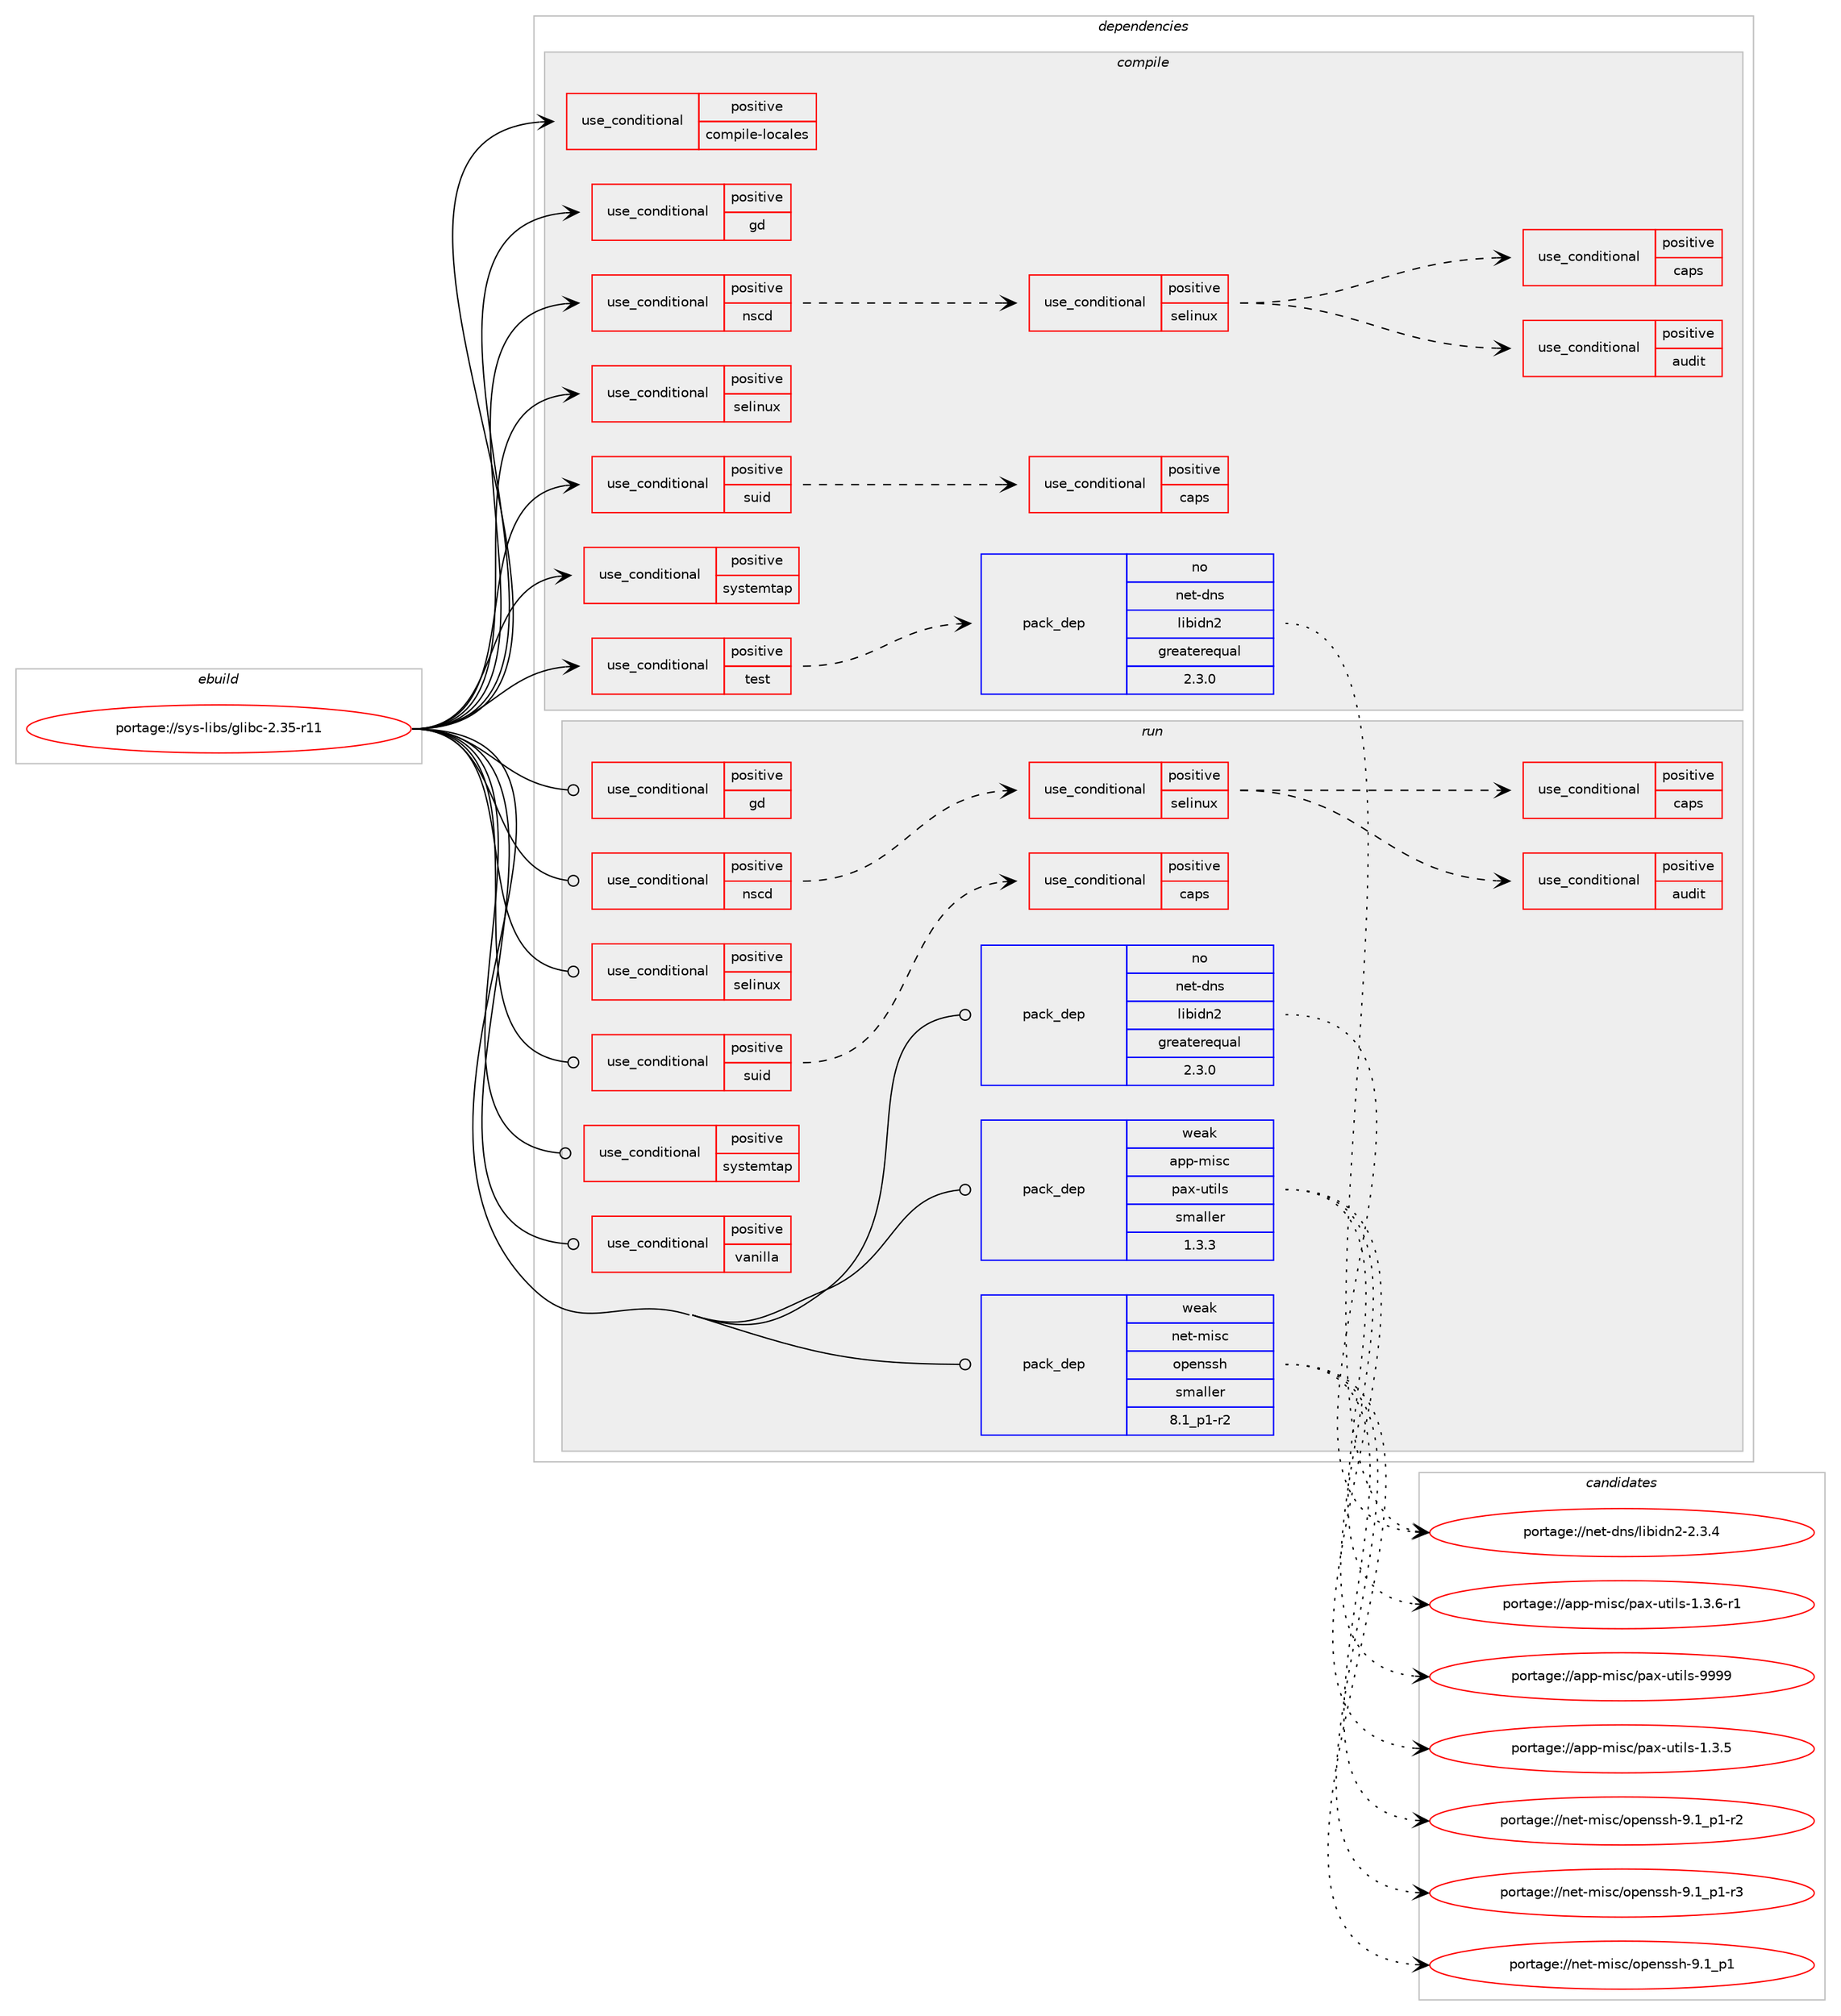 digraph prolog {

# *************
# Graph options
# *************

newrank=true;
concentrate=true;
compound=true;
graph [rankdir=LR,fontname=Helvetica,fontsize=10,ranksep=1.5];#, ranksep=2.5, nodesep=0.2];
edge  [arrowhead=vee];
node  [fontname=Helvetica,fontsize=10];

# **********
# The ebuild
# **********

subgraph cluster_leftcol {
color=gray;
rank=same;
label=<<i>ebuild</i>>;
id [label="portage://sys-libs/glibc-2.35-r11", color=red, width=4, href="../sys-libs/glibc-2.35-r11.svg"];
}

# ****************
# The dependencies
# ****************

subgraph cluster_midcol {
color=gray;
label=<<i>dependencies</i>>;
subgraph cluster_compile {
fillcolor="#eeeeee";
style=filled;
label=<<i>compile</i>>;
subgraph cond4857 {
dependency7455 [label=<<TABLE BORDER="0" CELLBORDER="1" CELLSPACING="0" CELLPADDING="4"><TR><TD ROWSPAN="3" CELLPADDING="10">use_conditional</TD></TR><TR><TD>positive</TD></TR><TR><TD>compile-locales</TD></TR></TABLE>>, shape=none, color=red];
# *** BEGIN UNKNOWN DEPENDENCY TYPE (TODO) ***
# dependency7455 -> package_dependency(portage://sys-libs/glibc-2.35-r11,install,no,app-arch,gzip,none,[,,],[],[])
# *** END UNKNOWN DEPENDENCY TYPE (TODO) ***

# *** BEGIN UNKNOWN DEPENDENCY TYPE (TODO) ***
# dependency7455 -> package_dependency(portage://sys-libs/glibc-2.35-r11,install,no,sys-apps,grep,none,[,,],[],[])
# *** END UNKNOWN DEPENDENCY TYPE (TODO) ***

# *** BEGIN UNKNOWN DEPENDENCY TYPE (TODO) ***
# dependency7455 -> package_dependency(portage://sys-libs/glibc-2.35-r11,install,no,app-alternatives,awk,none,[,,],[],[])
# *** END UNKNOWN DEPENDENCY TYPE (TODO) ***

}
id:e -> dependency7455:w [weight=20,style="solid",arrowhead="vee"];
subgraph cond4858 {
dependency7456 [label=<<TABLE BORDER="0" CELLBORDER="1" CELLSPACING="0" CELLPADDING="4"><TR><TD ROWSPAN="3" CELLPADDING="10">use_conditional</TD></TR><TR><TD>positive</TD></TR><TR><TD>gd</TD></TR></TABLE>>, shape=none, color=red];
# *** BEGIN UNKNOWN DEPENDENCY TYPE (TODO) ***
# dependency7456 -> package_dependency(portage://sys-libs/glibc-2.35-r11,install,no,media-libs,gd,none,[,,],[slot(2),equal],[])
# *** END UNKNOWN DEPENDENCY TYPE (TODO) ***

}
id:e -> dependency7456:w [weight=20,style="solid",arrowhead="vee"];
subgraph cond4859 {
dependency7457 [label=<<TABLE BORDER="0" CELLBORDER="1" CELLSPACING="0" CELLPADDING="4"><TR><TD ROWSPAN="3" CELLPADDING="10">use_conditional</TD></TR><TR><TD>positive</TD></TR><TR><TD>nscd</TD></TR></TABLE>>, shape=none, color=red];
subgraph cond4860 {
dependency7458 [label=<<TABLE BORDER="0" CELLBORDER="1" CELLSPACING="0" CELLPADDING="4"><TR><TD ROWSPAN="3" CELLPADDING="10">use_conditional</TD></TR><TR><TD>positive</TD></TR><TR><TD>selinux</TD></TR></TABLE>>, shape=none, color=red];
subgraph cond4861 {
dependency7459 [label=<<TABLE BORDER="0" CELLBORDER="1" CELLSPACING="0" CELLPADDING="4"><TR><TD ROWSPAN="3" CELLPADDING="10">use_conditional</TD></TR><TR><TD>positive</TD></TR><TR><TD>audit</TD></TR></TABLE>>, shape=none, color=red];
# *** BEGIN UNKNOWN DEPENDENCY TYPE (TODO) ***
# dependency7459 -> package_dependency(portage://sys-libs/glibc-2.35-r11,install,no,sys-process,audit,none,[,,],[],[])
# *** END UNKNOWN DEPENDENCY TYPE (TODO) ***

}
dependency7458:e -> dependency7459:w [weight=20,style="dashed",arrowhead="vee"];
subgraph cond4862 {
dependency7460 [label=<<TABLE BORDER="0" CELLBORDER="1" CELLSPACING="0" CELLPADDING="4"><TR><TD ROWSPAN="3" CELLPADDING="10">use_conditional</TD></TR><TR><TD>positive</TD></TR><TR><TD>caps</TD></TR></TABLE>>, shape=none, color=red];
# *** BEGIN UNKNOWN DEPENDENCY TYPE (TODO) ***
# dependency7460 -> package_dependency(portage://sys-libs/glibc-2.35-r11,install,no,sys-libs,libcap,none,[,,],[],[])
# *** END UNKNOWN DEPENDENCY TYPE (TODO) ***

}
dependency7458:e -> dependency7460:w [weight=20,style="dashed",arrowhead="vee"];
}
dependency7457:e -> dependency7458:w [weight=20,style="dashed",arrowhead="vee"];
}
id:e -> dependency7457:w [weight=20,style="solid",arrowhead="vee"];
subgraph cond4863 {
dependency7461 [label=<<TABLE BORDER="0" CELLBORDER="1" CELLSPACING="0" CELLPADDING="4"><TR><TD ROWSPAN="3" CELLPADDING="10">use_conditional</TD></TR><TR><TD>positive</TD></TR><TR><TD>selinux</TD></TR></TABLE>>, shape=none, color=red];
# *** BEGIN UNKNOWN DEPENDENCY TYPE (TODO) ***
# dependency7461 -> package_dependency(portage://sys-libs/glibc-2.35-r11,install,no,sys-libs,libselinux,none,[,,],[],[])
# *** END UNKNOWN DEPENDENCY TYPE (TODO) ***

}
id:e -> dependency7461:w [weight=20,style="solid",arrowhead="vee"];
subgraph cond4864 {
dependency7462 [label=<<TABLE BORDER="0" CELLBORDER="1" CELLSPACING="0" CELLPADDING="4"><TR><TD ROWSPAN="3" CELLPADDING="10">use_conditional</TD></TR><TR><TD>positive</TD></TR><TR><TD>suid</TD></TR></TABLE>>, shape=none, color=red];
subgraph cond4865 {
dependency7463 [label=<<TABLE BORDER="0" CELLBORDER="1" CELLSPACING="0" CELLPADDING="4"><TR><TD ROWSPAN="3" CELLPADDING="10">use_conditional</TD></TR><TR><TD>positive</TD></TR><TR><TD>caps</TD></TR></TABLE>>, shape=none, color=red];
# *** BEGIN UNKNOWN DEPENDENCY TYPE (TODO) ***
# dependency7463 -> package_dependency(portage://sys-libs/glibc-2.35-r11,install,no,sys-libs,libcap,none,[,,],[],[])
# *** END UNKNOWN DEPENDENCY TYPE (TODO) ***

}
dependency7462:e -> dependency7463:w [weight=20,style="dashed",arrowhead="vee"];
}
id:e -> dependency7462:w [weight=20,style="solid",arrowhead="vee"];
subgraph cond4866 {
dependency7464 [label=<<TABLE BORDER="0" CELLBORDER="1" CELLSPACING="0" CELLPADDING="4"><TR><TD ROWSPAN="3" CELLPADDING="10">use_conditional</TD></TR><TR><TD>positive</TD></TR><TR><TD>systemtap</TD></TR></TABLE>>, shape=none, color=red];
# *** BEGIN UNKNOWN DEPENDENCY TYPE (TODO) ***
# dependency7464 -> package_dependency(portage://sys-libs/glibc-2.35-r11,install,no,dev-util,systemtap,none,[,,],[],[])
# *** END UNKNOWN DEPENDENCY TYPE (TODO) ***

}
id:e -> dependency7464:w [weight=20,style="solid",arrowhead="vee"];
subgraph cond4867 {
dependency7465 [label=<<TABLE BORDER="0" CELLBORDER="1" CELLSPACING="0" CELLPADDING="4"><TR><TD ROWSPAN="3" CELLPADDING="10">use_conditional</TD></TR><TR><TD>positive</TD></TR><TR><TD>test</TD></TR></TABLE>>, shape=none, color=red];
subgraph pack2536 {
dependency7466 [label=<<TABLE BORDER="0" CELLBORDER="1" CELLSPACING="0" CELLPADDING="4" WIDTH="220"><TR><TD ROWSPAN="6" CELLPADDING="30">pack_dep</TD></TR><TR><TD WIDTH="110">no</TD></TR><TR><TD>net-dns</TD></TR><TR><TD>libidn2</TD></TR><TR><TD>greaterequal</TD></TR><TR><TD>2.3.0</TD></TR></TABLE>>, shape=none, color=blue];
}
dependency7465:e -> dependency7466:w [weight=20,style="dashed",arrowhead="vee"];
}
id:e -> dependency7465:w [weight=20,style="solid",arrowhead="vee"];
# *** BEGIN UNKNOWN DEPENDENCY TYPE (TODO) ***
# id -> package_dependency(portage://sys-libs/glibc-2.35-r11,install,no,virtual,os-headers,none,[,,],[],[])
# *** END UNKNOWN DEPENDENCY TYPE (TODO) ***

}
subgraph cluster_compileandrun {
fillcolor="#eeeeee";
style=filled;
label=<<i>compile and run</i>>;
}
subgraph cluster_run {
fillcolor="#eeeeee";
style=filled;
label=<<i>run</i>>;
subgraph cond4868 {
dependency7467 [label=<<TABLE BORDER="0" CELLBORDER="1" CELLSPACING="0" CELLPADDING="4"><TR><TD ROWSPAN="3" CELLPADDING="10">use_conditional</TD></TR><TR><TD>positive</TD></TR><TR><TD>gd</TD></TR></TABLE>>, shape=none, color=red];
# *** BEGIN UNKNOWN DEPENDENCY TYPE (TODO) ***
# dependency7467 -> package_dependency(portage://sys-libs/glibc-2.35-r11,run,no,media-libs,gd,none,[,,],[slot(2),equal],[])
# *** END UNKNOWN DEPENDENCY TYPE (TODO) ***

}
id:e -> dependency7467:w [weight=20,style="solid",arrowhead="odot"];
subgraph cond4869 {
dependency7468 [label=<<TABLE BORDER="0" CELLBORDER="1" CELLSPACING="0" CELLPADDING="4"><TR><TD ROWSPAN="3" CELLPADDING="10">use_conditional</TD></TR><TR><TD>positive</TD></TR><TR><TD>nscd</TD></TR></TABLE>>, shape=none, color=red];
subgraph cond4870 {
dependency7469 [label=<<TABLE BORDER="0" CELLBORDER="1" CELLSPACING="0" CELLPADDING="4"><TR><TD ROWSPAN="3" CELLPADDING="10">use_conditional</TD></TR><TR><TD>positive</TD></TR><TR><TD>selinux</TD></TR></TABLE>>, shape=none, color=red];
subgraph cond4871 {
dependency7470 [label=<<TABLE BORDER="0" CELLBORDER="1" CELLSPACING="0" CELLPADDING="4"><TR><TD ROWSPAN="3" CELLPADDING="10">use_conditional</TD></TR><TR><TD>positive</TD></TR><TR><TD>audit</TD></TR></TABLE>>, shape=none, color=red];
# *** BEGIN UNKNOWN DEPENDENCY TYPE (TODO) ***
# dependency7470 -> package_dependency(portage://sys-libs/glibc-2.35-r11,run,no,sys-process,audit,none,[,,],[],[])
# *** END UNKNOWN DEPENDENCY TYPE (TODO) ***

}
dependency7469:e -> dependency7470:w [weight=20,style="dashed",arrowhead="vee"];
subgraph cond4872 {
dependency7471 [label=<<TABLE BORDER="0" CELLBORDER="1" CELLSPACING="0" CELLPADDING="4"><TR><TD ROWSPAN="3" CELLPADDING="10">use_conditional</TD></TR><TR><TD>positive</TD></TR><TR><TD>caps</TD></TR></TABLE>>, shape=none, color=red];
# *** BEGIN UNKNOWN DEPENDENCY TYPE (TODO) ***
# dependency7471 -> package_dependency(portage://sys-libs/glibc-2.35-r11,run,no,sys-libs,libcap,none,[,,],[],[])
# *** END UNKNOWN DEPENDENCY TYPE (TODO) ***

}
dependency7469:e -> dependency7471:w [weight=20,style="dashed",arrowhead="vee"];
}
dependency7468:e -> dependency7469:w [weight=20,style="dashed",arrowhead="vee"];
}
id:e -> dependency7468:w [weight=20,style="solid",arrowhead="odot"];
subgraph cond4873 {
dependency7472 [label=<<TABLE BORDER="0" CELLBORDER="1" CELLSPACING="0" CELLPADDING="4"><TR><TD ROWSPAN="3" CELLPADDING="10">use_conditional</TD></TR><TR><TD>positive</TD></TR><TR><TD>selinux</TD></TR></TABLE>>, shape=none, color=red];
# *** BEGIN UNKNOWN DEPENDENCY TYPE (TODO) ***
# dependency7472 -> package_dependency(portage://sys-libs/glibc-2.35-r11,run,no,sys-libs,libselinux,none,[,,],[],[])
# *** END UNKNOWN DEPENDENCY TYPE (TODO) ***

}
id:e -> dependency7472:w [weight=20,style="solid",arrowhead="odot"];
subgraph cond4874 {
dependency7473 [label=<<TABLE BORDER="0" CELLBORDER="1" CELLSPACING="0" CELLPADDING="4"><TR><TD ROWSPAN="3" CELLPADDING="10">use_conditional</TD></TR><TR><TD>positive</TD></TR><TR><TD>suid</TD></TR></TABLE>>, shape=none, color=red];
subgraph cond4875 {
dependency7474 [label=<<TABLE BORDER="0" CELLBORDER="1" CELLSPACING="0" CELLPADDING="4"><TR><TD ROWSPAN="3" CELLPADDING="10">use_conditional</TD></TR><TR><TD>positive</TD></TR><TR><TD>caps</TD></TR></TABLE>>, shape=none, color=red];
# *** BEGIN UNKNOWN DEPENDENCY TYPE (TODO) ***
# dependency7474 -> package_dependency(portage://sys-libs/glibc-2.35-r11,run,no,sys-libs,libcap,none,[,,],[],[])
# *** END UNKNOWN DEPENDENCY TYPE (TODO) ***

}
dependency7473:e -> dependency7474:w [weight=20,style="dashed",arrowhead="vee"];
}
id:e -> dependency7473:w [weight=20,style="solid",arrowhead="odot"];
subgraph cond4876 {
dependency7475 [label=<<TABLE BORDER="0" CELLBORDER="1" CELLSPACING="0" CELLPADDING="4"><TR><TD ROWSPAN="3" CELLPADDING="10">use_conditional</TD></TR><TR><TD>positive</TD></TR><TR><TD>systemtap</TD></TR></TABLE>>, shape=none, color=red];
# *** BEGIN UNKNOWN DEPENDENCY TYPE (TODO) ***
# dependency7475 -> package_dependency(portage://sys-libs/glibc-2.35-r11,run,no,dev-util,systemtap,none,[,,],[],[])
# *** END UNKNOWN DEPENDENCY TYPE (TODO) ***

}
id:e -> dependency7475:w [weight=20,style="solid",arrowhead="odot"];
subgraph cond4877 {
dependency7476 [label=<<TABLE BORDER="0" CELLBORDER="1" CELLSPACING="0" CELLPADDING="4"><TR><TD ROWSPAN="3" CELLPADDING="10">use_conditional</TD></TR><TR><TD>positive</TD></TR><TR><TD>vanilla</TD></TR></TABLE>>, shape=none, color=red];
# *** BEGIN UNKNOWN DEPENDENCY TYPE (TODO) ***
# dependency7476 -> package_dependency(portage://sys-libs/glibc-2.35-r11,run,weak,sys-libs,timezone-data,none,[,,],[],[])
# *** END UNKNOWN DEPENDENCY TYPE (TODO) ***

}
id:e -> dependency7476:w [weight=20,style="solid",arrowhead="odot"];
# *** BEGIN UNKNOWN DEPENDENCY TYPE (TODO) ***
# id -> package_dependency(portage://sys-libs/glibc-2.35-r11,run,no,app-alternatives,awk,none,[,,],[],[])
# *** END UNKNOWN DEPENDENCY TYPE (TODO) ***

# *** BEGIN UNKNOWN DEPENDENCY TYPE (TODO) ***
# id -> package_dependency(portage://sys-libs/glibc-2.35-r11,run,no,app-arch,gzip,none,[,,],[],[])
# *** END UNKNOWN DEPENDENCY TYPE (TODO) ***

subgraph pack2537 {
dependency7477 [label=<<TABLE BORDER="0" CELLBORDER="1" CELLSPACING="0" CELLPADDING="4" WIDTH="220"><TR><TD ROWSPAN="6" CELLPADDING="30">pack_dep</TD></TR><TR><TD WIDTH="110">no</TD></TR><TR><TD>net-dns</TD></TR><TR><TD>libidn2</TD></TR><TR><TD>greaterequal</TD></TR><TR><TD>2.3.0</TD></TR></TABLE>>, shape=none, color=blue];
}
id:e -> dependency7477:w [weight=20,style="solid",arrowhead="odot"];
# *** BEGIN UNKNOWN DEPENDENCY TYPE (TODO) ***
# id -> package_dependency(portage://sys-libs/glibc-2.35-r11,run,no,sys-apps,gentoo-functions,none,[,,],[],[])
# *** END UNKNOWN DEPENDENCY TYPE (TODO) ***

# *** BEGIN UNKNOWN DEPENDENCY TYPE (TODO) ***
# id -> package_dependency(portage://sys-libs/glibc-2.35-r11,run,no,sys-apps,grep,none,[,,],[],[])
# *** END UNKNOWN DEPENDENCY TYPE (TODO) ***

subgraph pack2538 {
dependency7478 [label=<<TABLE BORDER="0" CELLBORDER="1" CELLSPACING="0" CELLPADDING="4" WIDTH="220"><TR><TD ROWSPAN="6" CELLPADDING="30">pack_dep</TD></TR><TR><TD WIDTH="110">weak</TD></TR><TR><TD>app-misc</TD></TR><TR><TD>pax-utils</TD></TR><TR><TD>smaller</TD></TR><TR><TD>1.3.3</TD></TR></TABLE>>, shape=none, color=blue];
}
id:e -> dependency7478:w [weight=20,style="solid",arrowhead="odot"];
subgraph pack2539 {
dependency7479 [label=<<TABLE BORDER="0" CELLBORDER="1" CELLSPACING="0" CELLPADDING="4" WIDTH="220"><TR><TD ROWSPAN="6" CELLPADDING="30">pack_dep</TD></TR><TR><TD WIDTH="110">weak</TD></TR><TR><TD>net-misc</TD></TR><TR><TD>openssh</TD></TR><TR><TD>smaller</TD></TR><TR><TD>8.1_p1-r2</TD></TR></TABLE>>, shape=none, color=blue];
}
id:e -> dependency7479:w [weight=20,style="solid",arrowhead="odot"];
}
}

# **************
# The candidates
# **************

subgraph cluster_choices {
rank=same;
color=gray;
label=<<i>candidates</i>>;

subgraph choice2536 {
color=black;
nodesep=1;
choice11010111645100110115471081059810510011050455046514652 [label="portage://net-dns/libidn2-2.3.4", color=red, width=4,href="../net-dns/libidn2-2.3.4.svg"];
dependency7466:e -> choice11010111645100110115471081059810510011050455046514652:w [style=dotted,weight="100"];
}
subgraph choice2537 {
color=black;
nodesep=1;
choice11010111645100110115471081059810510011050455046514652 [label="portage://net-dns/libidn2-2.3.4", color=red, width=4,href="../net-dns/libidn2-2.3.4.svg"];
dependency7477:e -> choice11010111645100110115471081059810510011050455046514652:w [style=dotted,weight="100"];
}
subgraph choice2538 {
color=black;
nodesep=1;
choice971121124510910511599471129712045117116105108115454946514653 [label="portage://app-misc/pax-utils-1.3.5", color=red, width=4,href="../app-misc/pax-utils-1.3.5.svg"];
choice9711211245109105115994711297120451171161051081154549465146544511449 [label="portage://app-misc/pax-utils-1.3.6-r1", color=red, width=4,href="../app-misc/pax-utils-1.3.6-r1.svg"];
choice9711211245109105115994711297120451171161051081154557575757 [label="portage://app-misc/pax-utils-9999", color=red, width=4,href="../app-misc/pax-utils-9999.svg"];
dependency7478:e -> choice971121124510910511599471129712045117116105108115454946514653:w [style=dotted,weight="100"];
dependency7478:e -> choice9711211245109105115994711297120451171161051081154549465146544511449:w [style=dotted,weight="100"];
dependency7478:e -> choice9711211245109105115994711297120451171161051081154557575757:w [style=dotted,weight="100"];
}
subgraph choice2539 {
color=black;
nodesep=1;
choice110101116451091051159947111112101110115115104455746499511249 [label="portage://net-misc/openssh-9.1_p1", color=red, width=4,href="../net-misc/openssh-9.1_p1.svg"];
choice1101011164510910511599471111121011101151151044557464995112494511450 [label="portage://net-misc/openssh-9.1_p1-r2", color=red, width=4,href="../net-misc/openssh-9.1_p1-r2.svg"];
choice1101011164510910511599471111121011101151151044557464995112494511451 [label="portage://net-misc/openssh-9.1_p1-r3", color=red, width=4,href="../net-misc/openssh-9.1_p1-r3.svg"];
dependency7479:e -> choice110101116451091051159947111112101110115115104455746499511249:w [style=dotted,weight="100"];
dependency7479:e -> choice1101011164510910511599471111121011101151151044557464995112494511450:w [style=dotted,weight="100"];
dependency7479:e -> choice1101011164510910511599471111121011101151151044557464995112494511451:w [style=dotted,weight="100"];
}
}

}

